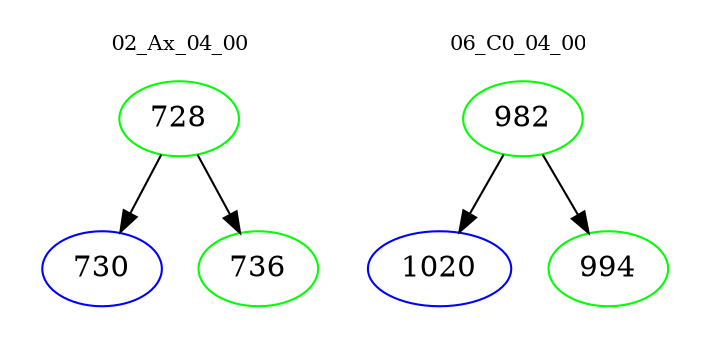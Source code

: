 digraph{
subgraph cluster_0 {
color = white
label = "02_Ax_04_00";
fontsize=10;
T0_728 [label="728", color="green"]
T0_728 -> T0_730 [color="black"]
T0_730 [label="730", color="blue"]
T0_728 -> T0_736 [color="black"]
T0_736 [label="736", color="green"]
}
subgraph cluster_1 {
color = white
label = "06_C0_04_00";
fontsize=10;
T1_982 [label="982", color="green"]
T1_982 -> T1_1020 [color="black"]
T1_1020 [label="1020", color="blue"]
T1_982 -> T1_994 [color="black"]
T1_994 [label="994", color="green"]
}
}
